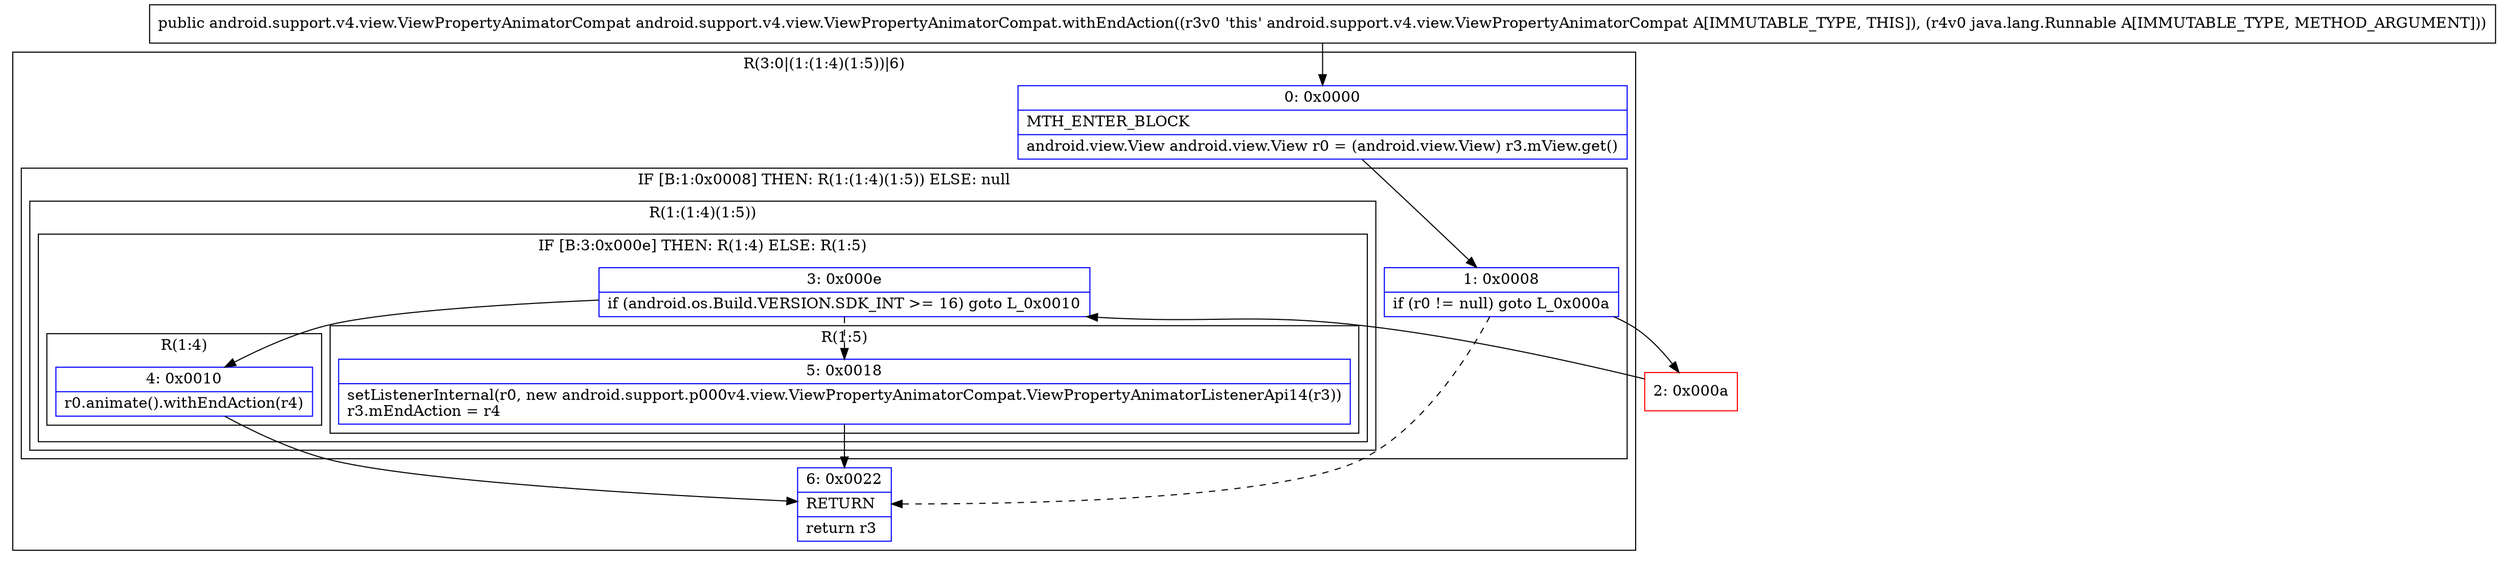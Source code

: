 digraph "CFG forandroid.support.v4.view.ViewPropertyAnimatorCompat.withEndAction(Ljava\/lang\/Runnable;)Landroid\/support\/v4\/view\/ViewPropertyAnimatorCompat;" {
subgraph cluster_Region_399664575 {
label = "R(3:0|(1:(1:4)(1:5))|6)";
node [shape=record,color=blue];
Node_0 [shape=record,label="{0\:\ 0x0000|MTH_ENTER_BLOCK\l|android.view.View android.view.View r0 = (android.view.View) r3.mView.get()\l}"];
subgraph cluster_IfRegion_607776269 {
label = "IF [B:1:0x0008] THEN: R(1:(1:4)(1:5)) ELSE: null";
node [shape=record,color=blue];
Node_1 [shape=record,label="{1\:\ 0x0008|if (r0 != null) goto L_0x000a\l}"];
subgraph cluster_Region_126572202 {
label = "R(1:(1:4)(1:5))";
node [shape=record,color=blue];
subgraph cluster_IfRegion_1152709551 {
label = "IF [B:3:0x000e] THEN: R(1:4) ELSE: R(1:5)";
node [shape=record,color=blue];
Node_3 [shape=record,label="{3\:\ 0x000e|if (android.os.Build.VERSION.SDK_INT \>= 16) goto L_0x0010\l}"];
subgraph cluster_Region_1089460624 {
label = "R(1:4)";
node [shape=record,color=blue];
Node_4 [shape=record,label="{4\:\ 0x0010|r0.animate().withEndAction(r4)\l}"];
}
subgraph cluster_Region_1233883683 {
label = "R(1:5)";
node [shape=record,color=blue];
Node_5 [shape=record,label="{5\:\ 0x0018|setListenerInternal(r0, new android.support.p000v4.view.ViewPropertyAnimatorCompat.ViewPropertyAnimatorListenerApi14(r3))\lr3.mEndAction = r4\l}"];
}
}
}
}
Node_6 [shape=record,label="{6\:\ 0x0022|RETURN\l|return r3\l}"];
}
Node_2 [shape=record,color=red,label="{2\:\ 0x000a}"];
MethodNode[shape=record,label="{public android.support.v4.view.ViewPropertyAnimatorCompat android.support.v4.view.ViewPropertyAnimatorCompat.withEndAction((r3v0 'this' android.support.v4.view.ViewPropertyAnimatorCompat A[IMMUTABLE_TYPE, THIS]), (r4v0 java.lang.Runnable A[IMMUTABLE_TYPE, METHOD_ARGUMENT])) }"];
MethodNode -> Node_0;
Node_0 -> Node_1;
Node_1 -> Node_2;
Node_1 -> Node_6[style=dashed];
Node_3 -> Node_4;
Node_3 -> Node_5[style=dashed];
Node_4 -> Node_6;
Node_5 -> Node_6;
Node_2 -> Node_3;
}

